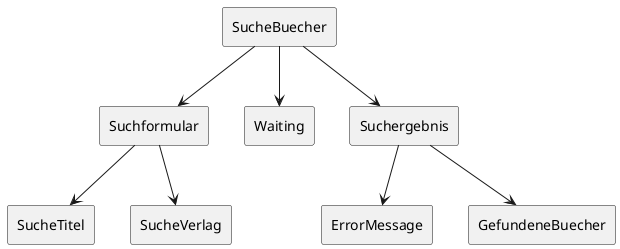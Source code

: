 ' Copyright (C) 2022 - present Juergen Zimmermann, Hochschule Karlsruhe
'
' This program is free software: you can redistribute it and/or modify
' it under the terms of the GNU General Public License as published by
' the Free Software Foundation, either version 3 of the License, or
' (at your option) any later version.
'
' This program is distributed in the hope that it will be useful,
' but WITHOUT ANY WARRANTY; without even the implied warranty of
' MERCHANTABILITY or FITNESS FOR A PARTICULAR PURPOSE.  See the
' GNU General Public License for more details.
'
' You should have received a copy of the GNU General Public License
' along with this program.  If not, see <https://www.gnu.org/licenses/>.

' Preview durch <Alt>d

@startuml SucheBuecher

'top to bottom direction

rectangle SucheBuecher
rectangle Suchformular
rectangle Waiting
rectangle Suchergebnis

SucheBuecher --> Suchformular
SucheBuecher --> Waiting
SucheBuecher --> Suchergebnis

rectangle SucheTitel
rectangle SucheVerlag

Suchformular --> SucheTitel
Suchformular --> SucheVerlag

rectangle ErrorMessage
rectangle GefundeneBuecher

Suchergebnis --> ErrorMessage
Suchergebnis --> GefundeneBuecher

@enduml

